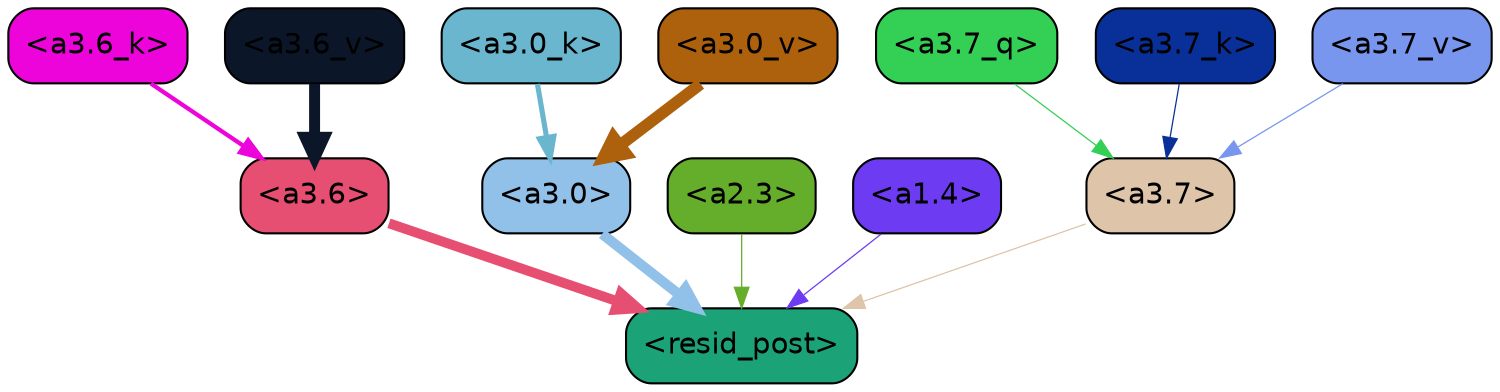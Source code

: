 strict digraph "" {
	graph [bgcolor=transparent,
		layout=dot,
		overlap=false,
		splines=true
	];
	"<a3.7>"	[color=black,
		fillcolor="#dec4a8",
		fontname=Helvetica,
		shape=box,
		style="filled, rounded"];
	"<resid_post>"	[color=black,
		fillcolor="#1ca277",
		fontname=Helvetica,
		shape=box,
		style="filled, rounded"];
	"<a3.7>" -> "<resid_post>"	[color="#dec4a8",
		penwidth=0.6];
	"<a3.6>"	[color=black,
		fillcolor="#e64f71",
		fontname=Helvetica,
		shape=box,
		style="filled, rounded"];
	"<a3.6>" -> "<resid_post>"	[color="#e64f71",
		penwidth=4.751612067222595];
	"<a3.0>"	[color=black,
		fillcolor="#91c1e8",
		fontname=Helvetica,
		shape=box,
		style="filled, rounded"];
	"<a3.0>" -> "<resid_post>"	[color="#91c1e8",
		penwidth=4.884142994880676];
	"<a2.3>"	[color=black,
		fillcolor="#65ae2b",
		fontname=Helvetica,
		shape=box,
		style="filled, rounded"];
	"<a2.3>" -> "<resid_post>"	[color="#65ae2b",
		penwidth=0.6];
	"<a1.4>"	[color=black,
		fillcolor="#6d3bf2",
		fontname=Helvetica,
		shape=box,
		style="filled, rounded"];
	"<a1.4>" -> "<resid_post>"	[color="#6d3bf2",
		penwidth=0.6];
	"<a3.7_q>"	[color=black,
		fillcolor="#34cf55",
		fontname=Helvetica,
		shape=box,
		style="filled, rounded"];
	"<a3.7_q>" -> "<a3.7>"	[color="#34cf55",
		penwidth=0.6];
	"<a3.7_k>"	[color=black,
		fillcolor="#093098",
		fontname=Helvetica,
		shape=box,
		style="filled, rounded"];
	"<a3.7_k>" -> "<a3.7>"	[color="#093098",
		penwidth=0.6];
	"<a3.6_k>"	[color=black,
		fillcolor="#ed04db",
		fontname=Helvetica,
		shape=box,
		style="filled, rounded"];
	"<a3.6_k>" -> "<a3.6>"	[color="#ed04db",
		penwidth=2.048597991466522];
	"<a3.0_k>"	[color=black,
		fillcolor="#6bb6cf",
		fontname=Helvetica,
		shape=box,
		style="filled, rounded"];
	"<a3.0_k>" -> "<a3.0>"	[color="#6bb6cf",
		penwidth=2.476402521133423];
	"<a3.7_v>"	[color=black,
		fillcolor="#7996ee",
		fontname=Helvetica,
		shape=box,
		style="filled, rounded"];
	"<a3.7_v>" -> "<a3.7>"	[color="#7996ee",
		penwidth=0.6];
	"<a3.6_v>"	[color=black,
		fillcolor="#0b1629",
		fontname=Helvetica,
		shape=box,
		style="filled, rounded"];
	"<a3.6_v>" -> "<a3.6>"	[color="#0b1629",
		penwidth=5.2550448179244995];
	"<a3.0_v>"	[color=black,
		fillcolor="#ad610c",
		fontname=Helvetica,
		shape=box,
		style="filled, rounded"];
	"<a3.0_v>" -> "<a3.0>"	[color="#ad610c",
		penwidth=5.652270674705505];
}
